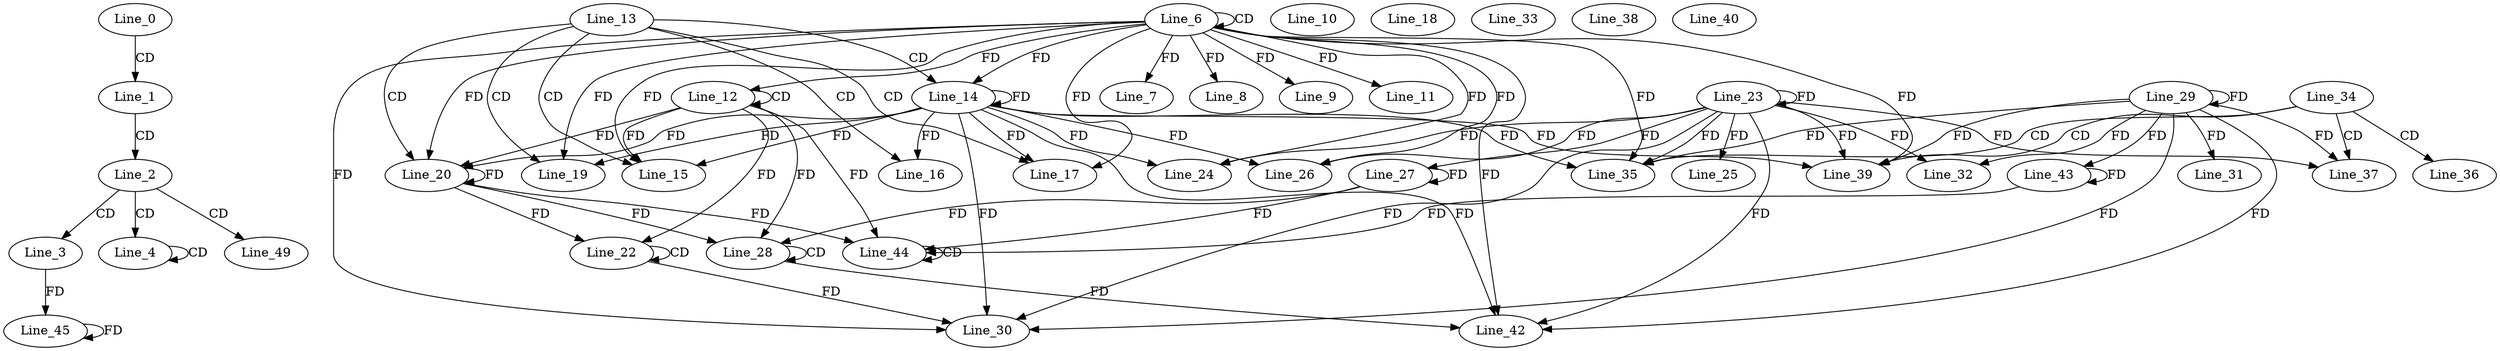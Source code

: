 digraph G {
  Line_0;
  Line_1;
  Line_2;
  Line_3;
  Line_4;
  Line_4;
  Line_6;
  Line_6;
  Line_7;
  Line_8;
  Line_9;
  Line_10;
  Line_11;
  Line_12;
  Line_12;
  Line_13;
  Line_14;
  Line_14;
  Line_15;
  Line_16;
  Line_17;
  Line_18;
  Line_19;
  Line_20;
  Line_20;
  Line_22;
  Line_22;
  Line_23;
  Line_23;
  Line_24;
  Line_25;
  Line_26;
  Line_27;
  Line_27;
  Line_28;
  Line_28;
  Line_29;
  Line_29;
  Line_30;
  Line_31;
  Line_32;
  Line_33;
  Line_34;
  Line_35;
  Line_36;
  Line_37;
  Line_38;
  Line_39;
  Line_40;
  Line_42;
  Line_43;
  Line_43;
  Line_44;
  Line_44;
  Line_45;
  Line_49;
  Line_0 -> Line_1 [ label="CD" ];
  Line_1 -> Line_2 [ label="CD" ];
  Line_2 -> Line_3 [ label="CD" ];
  Line_2 -> Line_4 [ label="CD" ];
  Line_4 -> Line_4 [ label="CD" ];
  Line_6 -> Line_6 [ label="CD" ];
  Line_6 -> Line_7 [ label="FD" ];
  Line_6 -> Line_8 [ label="FD" ];
  Line_6 -> Line_9 [ label="FD" ];
  Line_6 -> Line_11 [ label="FD" ];
  Line_12 -> Line_12 [ label="CD" ];
  Line_6 -> Line_12 [ label="FD" ];
  Line_13 -> Line_14 [ label="CD" ];
  Line_6 -> Line_14 [ label="FD" ];
  Line_14 -> Line_14 [ label="FD" ];
  Line_13 -> Line_15 [ label="CD" ];
  Line_6 -> Line_15 [ label="FD" ];
  Line_14 -> Line_15 [ label="FD" ];
  Line_12 -> Line_15 [ label="FD" ];
  Line_13 -> Line_16 [ label="CD" ];
  Line_14 -> Line_16 [ label="FD" ];
  Line_13 -> Line_17 [ label="CD" ];
  Line_6 -> Line_17 [ label="FD" ];
  Line_14 -> Line_17 [ label="FD" ];
  Line_13 -> Line_19 [ label="CD" ];
  Line_6 -> Line_19 [ label="FD" ];
  Line_14 -> Line_19 [ label="FD" ];
  Line_13 -> Line_20 [ label="CD" ];
  Line_12 -> Line_20 [ label="FD" ];
  Line_20 -> Line_20 [ label="FD" ];
  Line_6 -> Line_20 [ label="FD" ];
  Line_14 -> Line_20 [ label="FD" ];
  Line_22 -> Line_22 [ label="CD" ];
  Line_12 -> Line_22 [ label="FD" ];
  Line_20 -> Line_22 [ label="FD" ];
  Line_23 -> Line_23 [ label="FD" ];
  Line_6 -> Line_24 [ label="FD" ];
  Line_14 -> Line_24 [ label="FD" ];
  Line_23 -> Line_24 [ label="FD" ];
  Line_23 -> Line_25 [ label="FD" ];
  Line_6 -> Line_26 [ label="FD" ];
  Line_14 -> Line_26 [ label="FD" ];
  Line_23 -> Line_26 [ label="FD" ];
  Line_27 -> Line_27 [ label="FD" ];
  Line_23 -> Line_27 [ label="FD" ];
  Line_28 -> Line_28 [ label="CD" ];
  Line_12 -> Line_28 [ label="FD" ];
  Line_20 -> Line_28 [ label="FD" ];
  Line_27 -> Line_28 [ label="FD" ];
  Line_29 -> Line_29 [ label="FD" ];
  Line_6 -> Line_30 [ label="FD" ];
  Line_14 -> Line_30 [ label="FD" ];
  Line_23 -> Line_30 [ label="FD" ];
  Line_29 -> Line_30 [ label="FD" ];
  Line_22 -> Line_30 [ label="FD" ];
  Line_29 -> Line_31 [ label="FD" ];
  Line_23 -> Line_32 [ label="FD" ];
  Line_29 -> Line_32 [ label="FD" ];
  Line_34 -> Line_35 [ label="CD" ];
  Line_6 -> Line_35 [ label="FD" ];
  Line_14 -> Line_35 [ label="FD" ];
  Line_23 -> Line_35 [ label="FD" ];
  Line_29 -> Line_35 [ label="FD" ];
  Line_34 -> Line_36 [ label="CD" ];
  Line_34 -> Line_37 [ label="CD" ];
  Line_23 -> Line_37 [ label="FD" ];
  Line_29 -> Line_37 [ label="FD" ];
  Line_34 -> Line_39 [ label="CD" ];
  Line_6 -> Line_39 [ label="FD" ];
  Line_14 -> Line_39 [ label="FD" ];
  Line_23 -> Line_39 [ label="FD" ];
  Line_29 -> Line_39 [ label="FD" ];
  Line_6 -> Line_42 [ label="FD" ];
  Line_14 -> Line_42 [ label="FD" ];
  Line_23 -> Line_42 [ label="FD" ];
  Line_29 -> Line_42 [ label="FD" ];
  Line_28 -> Line_42 [ label="FD" ];
  Line_43 -> Line_43 [ label="FD" ];
  Line_29 -> Line_43 [ label="FD" ];
  Line_44 -> Line_44 [ label="CD" ];
  Line_12 -> Line_44 [ label="FD" ];
  Line_20 -> Line_44 [ label="FD" ];
  Line_27 -> Line_44 [ label="FD" ];
  Line_43 -> Line_44 [ label="FD" ];
  Line_3 -> Line_45 [ label="FD" ];
  Line_45 -> Line_45 [ label="FD" ];
  Line_2 -> Line_49 [ label="CD" ];
}

